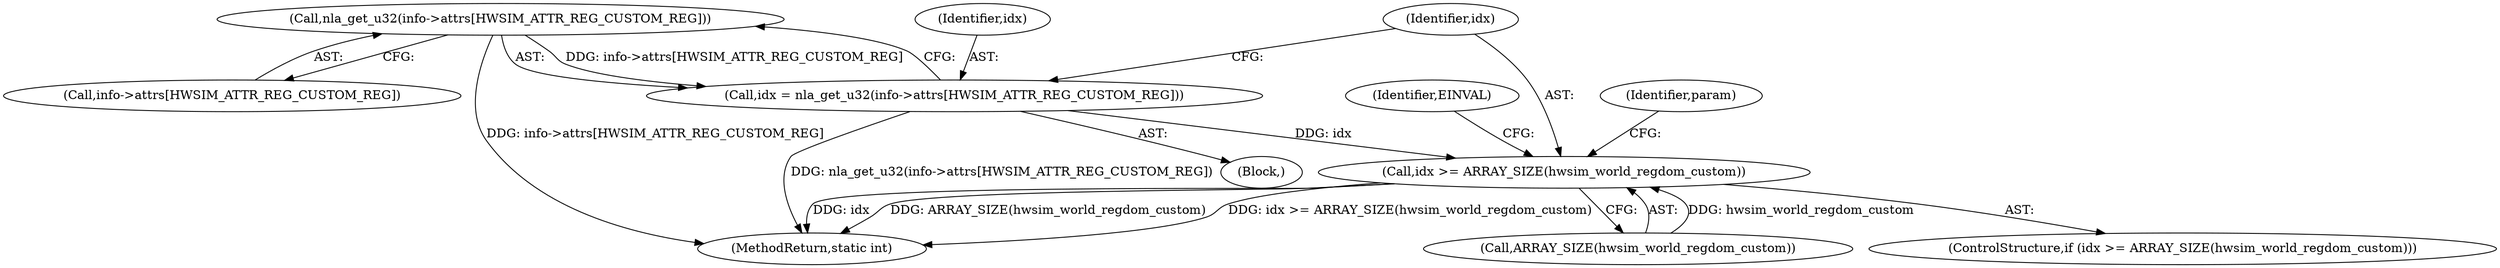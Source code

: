 digraph "0_linux_0ddcff49b672239dda94d70d0fcf50317a9f4b51@array" {
"1000255" [label="(Call,nla_get_u32(info->attrs[HWSIM_ATTR_REG_CUSTOM_REG]))"];
"1000253" [label="(Call,idx = nla_get_u32(info->attrs[HWSIM_ATTR_REG_CUSTOM_REG]))"];
"1000262" [label="(Call,idx >= ARRAY_SIZE(hwsim_world_regdom_custom))"];
"1000254" [label="(Identifier,idx)"];
"1000255" [label="(Call,nla_get_u32(info->attrs[HWSIM_ATTR_REG_CUSTOM_REG]))"];
"1000261" [label="(ControlStructure,if (idx >= ARRAY_SIZE(hwsim_world_regdom_custom)))"];
"1000251" [label="(Block,)"];
"1000253" [label="(Call,idx = nla_get_u32(info->attrs[HWSIM_ATTR_REG_CUSTOM_REG]))"];
"1000256" [label="(Call,info->attrs[HWSIM_ATTR_REG_CUSTOM_REG])"];
"1000263" [label="(Identifier,idx)"];
"1000271" [label="(Identifier,param)"];
"1000286" [label="(MethodReturn,static int)"];
"1000268" [label="(Identifier,EINVAL)"];
"1000264" [label="(Call,ARRAY_SIZE(hwsim_world_regdom_custom))"];
"1000262" [label="(Call,idx >= ARRAY_SIZE(hwsim_world_regdom_custom))"];
"1000255" -> "1000253"  [label="AST: "];
"1000255" -> "1000256"  [label="CFG: "];
"1000256" -> "1000255"  [label="AST: "];
"1000253" -> "1000255"  [label="CFG: "];
"1000255" -> "1000286"  [label="DDG: info->attrs[HWSIM_ATTR_REG_CUSTOM_REG]"];
"1000255" -> "1000253"  [label="DDG: info->attrs[HWSIM_ATTR_REG_CUSTOM_REG]"];
"1000253" -> "1000251"  [label="AST: "];
"1000254" -> "1000253"  [label="AST: "];
"1000263" -> "1000253"  [label="CFG: "];
"1000253" -> "1000286"  [label="DDG: nla_get_u32(info->attrs[HWSIM_ATTR_REG_CUSTOM_REG])"];
"1000253" -> "1000262"  [label="DDG: idx"];
"1000262" -> "1000261"  [label="AST: "];
"1000262" -> "1000264"  [label="CFG: "];
"1000263" -> "1000262"  [label="AST: "];
"1000264" -> "1000262"  [label="AST: "];
"1000268" -> "1000262"  [label="CFG: "];
"1000271" -> "1000262"  [label="CFG: "];
"1000262" -> "1000286"  [label="DDG: idx"];
"1000262" -> "1000286"  [label="DDG: ARRAY_SIZE(hwsim_world_regdom_custom)"];
"1000262" -> "1000286"  [label="DDG: idx >= ARRAY_SIZE(hwsim_world_regdom_custom)"];
"1000264" -> "1000262"  [label="DDG: hwsim_world_regdom_custom"];
}
